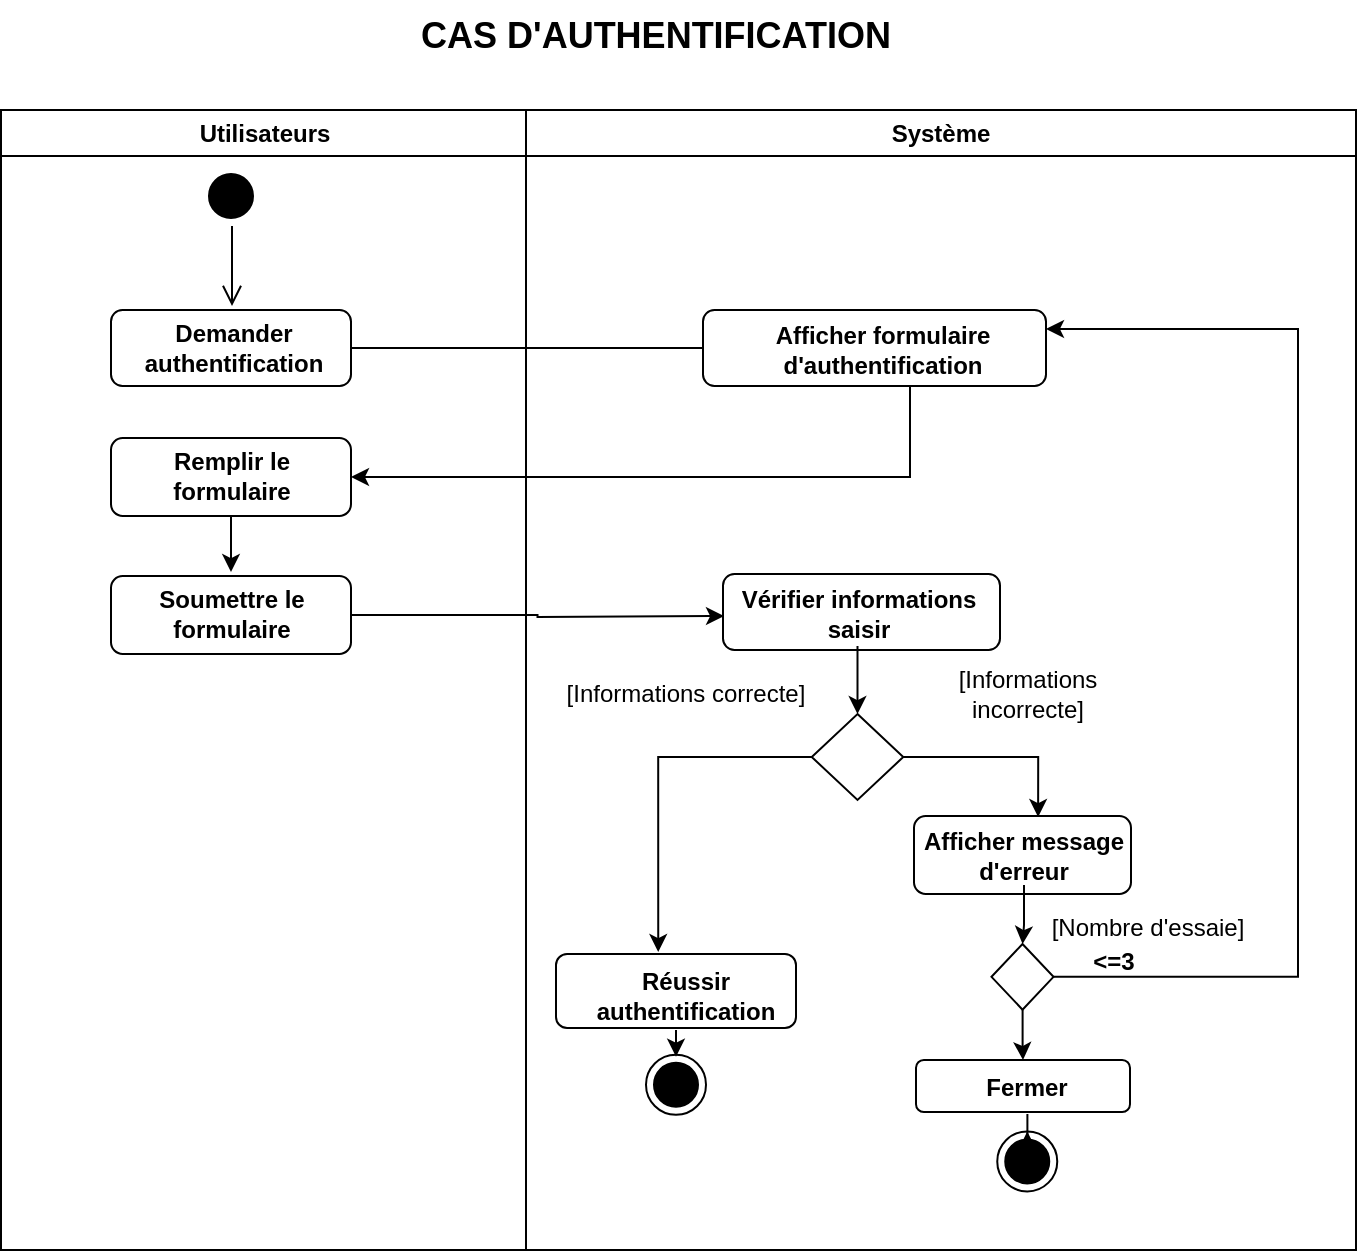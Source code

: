 <mxfile version="26.2.14">
  <diagram name="Page-1" id="e7e014a7-5840-1c2e-5031-d8a46d1fe8dd">
    <mxGraphModel dx="866" dy="487" grid="0" gridSize="10" guides="1" tooltips="1" connect="1" arrows="1" fold="1" page="1" pageScale="1" pageWidth="1169" pageHeight="826" background="none" math="0" shadow="0">
      <root>
        <mxCell id="0" />
        <mxCell id="1" parent="0" />
        <mxCell id="4liQRK5ihqxxpQc1KS3g-41" value="Utilisateurs" style="swimlane;whiteSpace=wrap;movable=1;resizable=1;rotatable=1;deletable=1;editable=1;locked=0;connectable=1;" parent="1" vertex="1">
          <mxGeometry x="164.5" y="128" width="262.5" height="570" as="geometry" />
        </mxCell>
        <mxCell id="4liQRK5ihqxxpQc1KS3g-42" value="" style="ellipse;shape=startState;fillColor=#000000;strokeColor=#000000;" parent="4liQRK5ihqxxpQc1KS3g-41" vertex="1">
          <mxGeometry x="100" y="28" width="30" height="30" as="geometry" />
        </mxCell>
        <mxCell id="4liQRK5ihqxxpQc1KS3g-43" value="" style="edgeStyle=elbowEdgeStyle;elbow=horizontal;verticalAlign=bottom;endArrow=open;endSize=8;strokeColor=#000000;endFill=1;rounded=0" parent="4liQRK5ihqxxpQc1KS3g-41" source="4liQRK5ihqxxpQc1KS3g-42" edge="1">
          <mxGeometry x="100" y="40" as="geometry">
            <mxPoint x="115.5" y="98" as="targetPoint" />
          </mxGeometry>
        </mxCell>
        <mxCell id="4liQRK5ihqxxpQc1KS3g-44" style="edgeStyle=orthogonalEdgeStyle;rounded=0;orthogonalLoop=1;jettySize=auto;html=1;" parent="4liQRK5ihqxxpQc1KS3g-41" source="4liQRK5ihqxxpQc1KS3g-45" edge="1">
          <mxGeometry relative="1" as="geometry">
            <mxPoint x="364.417" y="119" as="targetPoint" />
          </mxGeometry>
        </mxCell>
        <mxCell id="4liQRK5ihqxxpQc1KS3g-45" value="" style="rounded=1;whiteSpace=wrap;html=1;" parent="4liQRK5ihqxxpQc1KS3g-41" vertex="1">
          <mxGeometry x="55" y="100" width="120" height="38" as="geometry" />
        </mxCell>
        <mxCell id="4liQRK5ihqxxpQc1KS3g-46" value="&lt;b&gt;Demander authentification&lt;/b&gt;" style="text;html=1;align=center;verticalAlign=middle;whiteSpace=wrap;rounded=0;" parent="4liQRK5ihqxxpQc1KS3g-41" vertex="1">
          <mxGeometry x="79" y="104" width="74" height="30" as="geometry" />
        </mxCell>
        <mxCell id="4liQRK5ihqxxpQc1KS3g-47" style="edgeStyle=orthogonalEdgeStyle;rounded=0;orthogonalLoop=1;jettySize=auto;html=1;" parent="4liQRK5ihqxxpQc1KS3g-41" source="4liQRK5ihqxxpQc1KS3g-48" edge="1">
          <mxGeometry relative="1" as="geometry">
            <mxPoint x="115" y="231.005" as="targetPoint" />
          </mxGeometry>
        </mxCell>
        <mxCell id="4liQRK5ihqxxpQc1KS3g-48" value="" style="rounded=1;whiteSpace=wrap;html=1;" parent="4liQRK5ihqxxpQc1KS3g-41" vertex="1">
          <mxGeometry x="55" y="164" width="120" height="39" as="geometry" />
        </mxCell>
        <mxCell id="4liQRK5ihqxxpQc1KS3g-49" value="&lt;b&gt;Remplir le formulaire&lt;/b&gt;" style="text;html=1;align=center;verticalAlign=middle;whiteSpace=wrap;rounded=0;" parent="4liQRK5ihqxxpQc1KS3g-41" vertex="1">
          <mxGeometry x="76" y="168" width="78" height="30" as="geometry" />
        </mxCell>
        <mxCell id="4liQRK5ihqxxpQc1KS3g-50" style="edgeStyle=orthogonalEdgeStyle;rounded=0;orthogonalLoop=1;jettySize=auto;html=1;exitX=1;exitY=0.5;exitDx=0;exitDy=0;" parent="4liQRK5ihqxxpQc1KS3g-41" source="4liQRK5ihqxxpQc1KS3g-51" edge="1">
          <mxGeometry relative="1" as="geometry">
            <mxPoint x="361.5" y="253" as="targetPoint" />
            <mxPoint x="186" y="252.517" as="sourcePoint" />
          </mxGeometry>
        </mxCell>
        <mxCell id="4liQRK5ihqxxpQc1KS3g-51" value="" style="rounded=1;whiteSpace=wrap;html=1;" parent="4liQRK5ihqxxpQc1KS3g-41" vertex="1">
          <mxGeometry x="55" y="233" width="120" height="39" as="geometry" />
        </mxCell>
        <mxCell id="4liQRK5ihqxxpQc1KS3g-52" value="&lt;b&gt;Soumettre le formulaire&lt;/b&gt;" style="text;html=1;align=center;verticalAlign=middle;whiteSpace=wrap;rounded=0;" parent="4liQRK5ihqxxpQc1KS3g-41" vertex="1">
          <mxGeometry x="76" y="237" width="78" height="30" as="geometry" />
        </mxCell>
        <mxCell id="4liQRK5ihqxxpQc1KS3g-53" value="Système" style="swimlane;whiteSpace=wrap;movable=1;resizable=1;rotatable=1;deletable=1;editable=1;locked=0;connectable=1;" parent="1" vertex="1">
          <mxGeometry x="427" y="128" width="415" height="570" as="geometry">
            <mxRectangle x="427" y="128" width="82" height="26" as="alternateBounds" />
          </mxGeometry>
        </mxCell>
        <mxCell id="4liQRK5ihqxxpQc1KS3g-54" value="" style="rounded=1;whiteSpace=wrap;html=1;" parent="4liQRK5ihqxxpQc1KS3g-53" vertex="1">
          <mxGeometry x="88.5" y="100" width="171.5" height="38" as="geometry" />
        </mxCell>
        <mxCell id="4liQRK5ihqxxpQc1KS3g-55" value="&lt;b&gt;Afficher formulaire d&#39;authentification&lt;/b&gt;" style="text;html=1;align=center;verticalAlign=middle;whiteSpace=wrap;rounded=0;" parent="4liQRK5ihqxxpQc1KS3g-53" vertex="1">
          <mxGeometry x="115.5" y="105" width="124.5" height="30" as="geometry" />
        </mxCell>
        <mxCell id="4liQRK5ihqxxpQc1KS3g-56" value="" style="rounded=1;whiteSpace=wrap;html=1;" parent="4liQRK5ihqxxpQc1KS3g-53" vertex="1">
          <mxGeometry x="98.5" y="232" width="138.5" height="38" as="geometry" />
        </mxCell>
        <mxCell id="4liQRK5ihqxxpQc1KS3g-57" style="edgeStyle=orthogonalEdgeStyle;rounded=0;orthogonalLoop=1;jettySize=auto;html=1;" parent="4liQRK5ihqxxpQc1KS3g-53" edge="1">
          <mxGeometry relative="1" as="geometry">
            <mxPoint x="165.75" y="302.005" as="targetPoint" />
            <mxPoint x="165.75" y="268" as="sourcePoint" />
          </mxGeometry>
        </mxCell>
        <mxCell id="4liQRK5ihqxxpQc1KS3g-58" value="&lt;b&gt;Vérifier informations saisir&lt;/b&gt;" style="text;html=1;align=center;verticalAlign=middle;whiteSpace=wrap;rounded=0;" parent="4liQRK5ihqxxpQc1KS3g-53" vertex="1">
          <mxGeometry x="103.5" y="237" width="124.5" height="30" as="geometry" />
        </mxCell>
        <mxCell id="4liQRK5ihqxxpQc1KS3g-59" style="edgeStyle=orthogonalEdgeStyle;rounded=0;orthogonalLoop=1;jettySize=auto;html=1;entryX=0.426;entryY=-0.027;entryDx=0;entryDy=0;entryPerimeter=0;" parent="4liQRK5ihqxxpQc1KS3g-53" source="4liQRK5ihqxxpQc1KS3g-60" target="4liQRK5ihqxxpQc1KS3g-67" edge="1">
          <mxGeometry relative="1" as="geometry">
            <mxPoint x="71.083" y="352.672" as="targetPoint" />
          </mxGeometry>
        </mxCell>
        <mxCell id="4liQRK5ihqxxpQc1KS3g-60" value="" style="rhombus;whiteSpace=wrap;html=1;" parent="4liQRK5ihqxxpQc1KS3g-53" vertex="1">
          <mxGeometry x="142.88" y="302" width="45.75" height="43" as="geometry" />
        </mxCell>
        <mxCell id="4liQRK5ihqxxpQc1KS3g-61" value="" style="rounded=1;whiteSpace=wrap;html=1;" parent="4liQRK5ihqxxpQc1KS3g-53" vertex="1">
          <mxGeometry x="194" y="353" width="108.5" height="39" as="geometry" />
        </mxCell>
        <mxCell id="4liQRK5ihqxxpQc1KS3g-62" style="edgeStyle=orthogonalEdgeStyle;rounded=0;orthogonalLoop=1;jettySize=auto;html=1;entryX=0.572;entryY=0.013;entryDx=0;entryDy=0;entryPerimeter=0;" parent="4liQRK5ihqxxpQc1KS3g-53" source="4liQRK5ihqxxpQc1KS3g-60" target="4liQRK5ihqxxpQc1KS3g-61" edge="1">
          <mxGeometry relative="1" as="geometry" />
        </mxCell>
        <mxCell id="4liQRK5ihqxxpQc1KS3g-64" value="&lt;b&gt;Afficher message d&#39;erreur&lt;/b&gt;" style="text;html=1;align=center;verticalAlign=middle;whiteSpace=wrap;rounded=0;" parent="4liQRK5ihqxxpQc1KS3g-53" vertex="1">
          <mxGeometry x="194" y="357.5" width="110" height="30" as="geometry" />
        </mxCell>
        <mxCell id="4liQRK5ihqxxpQc1KS3g-65" value="[Informations correcte]" style="text;html=1;align=center;verticalAlign=middle;whiteSpace=wrap;rounded=0;" parent="4liQRK5ihqxxpQc1KS3g-53" vertex="1">
          <mxGeometry x="18" y="277" width="124" height="30" as="geometry" />
        </mxCell>
        <mxCell id="4liQRK5ihqxxpQc1KS3g-66" value="[Informations incorrecte]" style="text;html=1;align=center;verticalAlign=middle;whiteSpace=wrap;rounded=0;" parent="4liQRK5ihqxxpQc1KS3g-53" vertex="1">
          <mxGeometry x="188.63" y="277" width="124" height="30" as="geometry" />
        </mxCell>
        <mxCell id="4liQRK5ihqxxpQc1KS3g-67" value="" style="rounded=1;whiteSpace=wrap;html=1;" parent="4liQRK5ihqxxpQc1KS3g-53" vertex="1">
          <mxGeometry x="15" y="422" width="120" height="37" as="geometry" />
        </mxCell>
        <mxCell id="4liQRK5ihqxxpQc1KS3g-68" value="&lt;b&gt;Réussir authentification&lt;/b&gt;" style="text;html=1;align=center;verticalAlign=middle;whiteSpace=wrap;rounded=0;" parent="4liQRK5ihqxxpQc1KS3g-53" vertex="1">
          <mxGeometry x="25" y="428" width="110" height="30" as="geometry" />
        </mxCell>
        <mxCell id="4liQRK5ihqxxpQc1KS3g-92" style="edgeStyle=orthogonalEdgeStyle;rounded=0;orthogonalLoop=1;jettySize=auto;html=1;entryX=1;entryY=0.25;entryDx=0;entryDy=0;" parent="4liQRK5ihqxxpQc1KS3g-53" source="4liQRK5ihqxxpQc1KS3g-89" target="4liQRK5ihqxxpQc1KS3g-54" edge="1">
          <mxGeometry relative="1" as="geometry">
            <mxPoint x="393.583" y="126.005" as="targetPoint" />
            <Array as="points">
              <mxPoint x="386" y="433" />
              <mxPoint x="386" y="110" />
            </Array>
          </mxGeometry>
        </mxCell>
        <mxCell id="03Wxk-28NmmI8Lsps3LM-5" style="edgeStyle=orthogonalEdgeStyle;rounded=0;orthogonalLoop=1;jettySize=auto;html=1;entryX=0.5;entryY=0;entryDx=0;entryDy=0;" parent="4liQRK5ihqxxpQc1KS3g-53" source="4liQRK5ihqxxpQc1KS3g-89" target="03Wxk-28NmmI8Lsps3LM-2" edge="1">
          <mxGeometry relative="1" as="geometry" />
        </mxCell>
        <mxCell id="4liQRK5ihqxxpQc1KS3g-89" value="" style="rhombus;whiteSpace=wrap;html=1;" parent="4liQRK5ihqxxpQc1KS3g-53" vertex="1">
          <mxGeometry x="232.75" y="417" width="31" height="32.84" as="geometry" />
        </mxCell>
        <mxCell id="4liQRK5ihqxxpQc1KS3g-88" style="edgeStyle=orthogonalEdgeStyle;rounded=0;orthogonalLoop=1;jettySize=auto;html=1;" parent="4liQRK5ihqxxpQc1KS3g-53" source="4liQRK5ihqxxpQc1KS3g-64" target="4liQRK5ihqxxpQc1KS3g-89" edge="1">
          <mxGeometry relative="1" as="geometry">
            <mxPoint x="249" y="411.839" as="targetPoint" />
          </mxGeometry>
        </mxCell>
        <mxCell id="4liQRK5ihqxxpQc1KS3g-91" value="[Nombre d&#39;essaie]" style="text;html=1;align=center;verticalAlign=middle;whiteSpace=wrap;rounded=0;" parent="4liQRK5ihqxxpQc1KS3g-53" vertex="1">
          <mxGeometry x="249" y="395" width="124" height="27" as="geometry" />
        </mxCell>
        <mxCell id="4liQRK5ihqxxpQc1KS3g-93" value="&lt;b&gt;&amp;lt;=3&lt;/b&gt;" style="text;html=1;align=center;verticalAlign=middle;whiteSpace=wrap;rounded=0;" parent="4liQRK5ihqxxpQc1KS3g-53" vertex="1">
          <mxGeometry x="281" y="417" width="26" height="17" as="geometry" />
        </mxCell>
        <mxCell id="03Wxk-28NmmI8Lsps3LM-2" value="" style="rounded=1;whiteSpace=wrap;html=1;" parent="4liQRK5ihqxxpQc1KS3g-53" vertex="1">
          <mxGeometry x="195" y="475" width="107" height="26" as="geometry" />
        </mxCell>
        <mxCell id="03Wxk-28NmmI8Lsps3LM-3" value="&lt;b&gt;Fermer&lt;/b&gt;" style="text;html=1;align=center;verticalAlign=middle;whiteSpace=wrap;rounded=0;" parent="4liQRK5ihqxxpQc1KS3g-53" vertex="1">
          <mxGeometry x="202.25" y="475" width="96.75" height="27" as="geometry" />
        </mxCell>
        <mxCell id="4liQRK5ihqxxpQc1KS3g-69" style="edgeStyle=orthogonalEdgeStyle;rounded=0;orthogonalLoop=1;jettySize=auto;html=1;entryX=1;entryY=0.5;entryDx=0;entryDy=0;" parent="1" source="4liQRK5ihqxxpQc1KS3g-54" target="4liQRK5ihqxxpQc1KS3g-48" edge="1">
          <mxGeometry relative="1" as="geometry">
            <Array as="points">
              <mxPoint x="619" y="311" />
            </Array>
          </mxGeometry>
        </mxCell>
        <mxCell id="03Wxk-28NmmI8Lsps3LM-8" value="" style="ellipse;html=1;shape=endState;fillColor=#000000;strokeColor=#000000;" parent="1" vertex="1">
          <mxGeometry x="662.625" y="638.693" width="30" height="30" as="geometry" />
        </mxCell>
        <mxCell id="03Wxk-28NmmI8Lsps3LM-7" style="edgeStyle=orthogonalEdgeStyle;rounded=0;orthogonalLoop=1;jettySize=auto;html=1;" parent="1" source="03Wxk-28NmmI8Lsps3LM-3" target="03Wxk-28NmmI8Lsps3LM-8" edge="1">
          <mxGeometry relative="1" as="geometry">
            <mxPoint x="677.625" y="650.693" as="targetPoint" />
          </mxGeometry>
        </mxCell>
        <mxCell id="03Wxk-28NmmI8Lsps3LM-13" value="" style="ellipse;html=1;shape=endState;fillColor=#000000;strokeColor=#000000;" parent="1" vertex="1">
          <mxGeometry x="487" y="600.365" width="30" height="30" as="geometry" />
        </mxCell>
        <mxCell id="03Wxk-28NmmI8Lsps3LM-12" style="edgeStyle=orthogonalEdgeStyle;rounded=0;orthogonalLoop=1;jettySize=auto;html=1;" parent="1" edge="1">
          <mxGeometry relative="1" as="geometry">
            <mxPoint x="502" y="601.365" as="targetPoint" />
            <mxPoint x="502" y="588" as="sourcePoint" />
          </mxGeometry>
        </mxCell>
        <mxCell id="03Wxk-28NmmI8Lsps3LM-14" value="&lt;font style=&quot;font-size: 18px;&quot;&gt;&lt;b style=&quot;&quot;&gt;CAS D&#39;AUTHENTIFICATION&lt;/b&gt;&lt;/font&gt;" style="text;html=1;align=center;verticalAlign=middle;whiteSpace=wrap;rounded=0;" parent="1" vertex="1">
          <mxGeometry x="281" y="73" width="421.5" height="36" as="geometry" />
        </mxCell>
      </root>
    </mxGraphModel>
  </diagram>
</mxfile>
